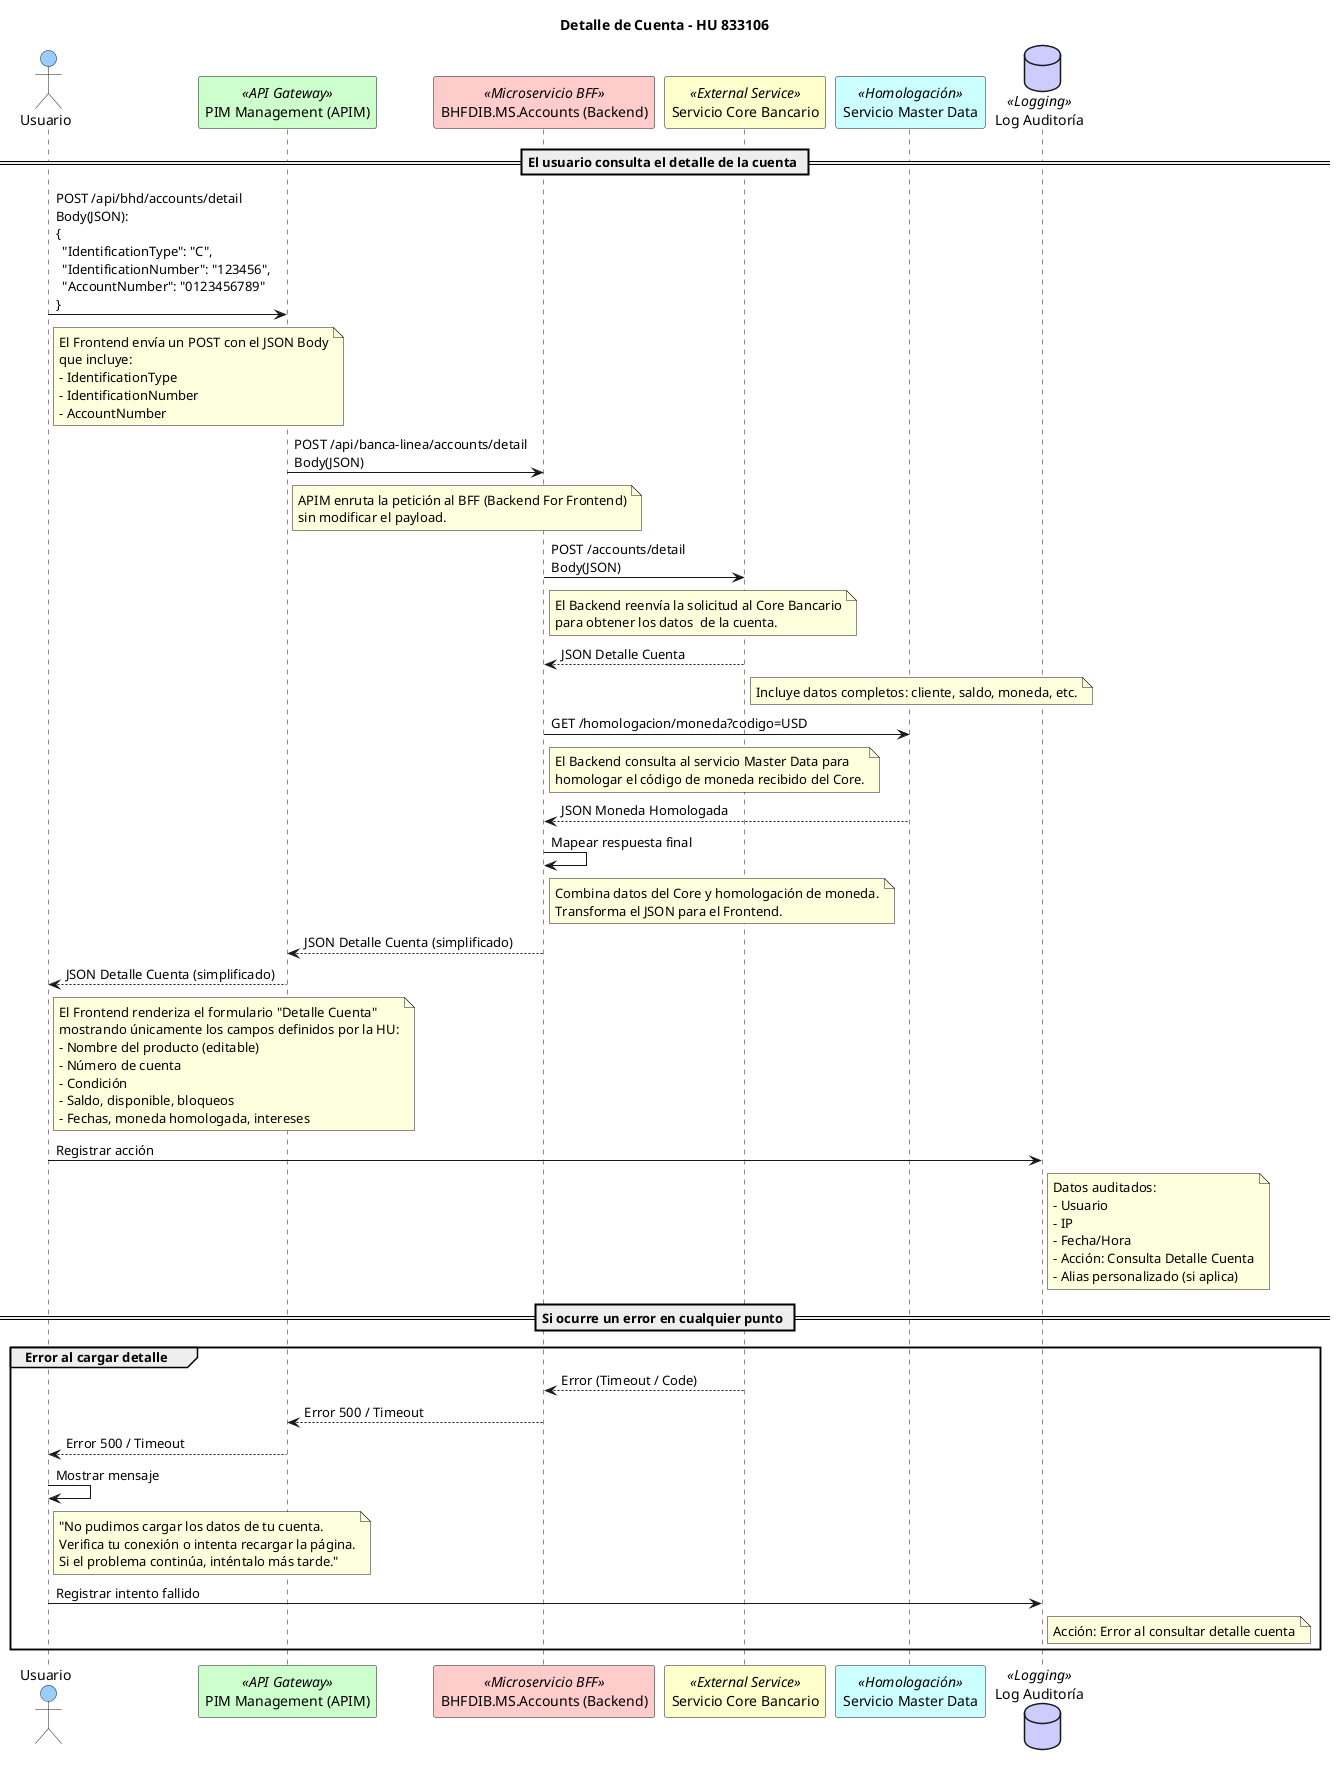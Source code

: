 @startuml
title Detalle de Cuenta - HU 833106

' == Actores y Sistemas ==
actor Usuario as FrontEnd  #99ccff
participant "PIM Management (APIM)" as APIM <<API Gateway>> #ccffcc
participant "BHFDIB.MS.Accounts (Backend)" as Backend <<Microservicio BFF>> #ffcccc
participant "Servicio Core Bancario" as Core <<External Service>> #ffffcc
participant "Servicio Master Data" as MasterData <<Homologación>> #ccffff
database "Log Auditoría" as AuditLog <<Logging>> #ccccff

' == Flujo principal (Success Path) ==
== El usuario consulta el detalle de la cuenta ==

FrontEnd -> APIM : POST /api/bhd/accounts/detail\nBody(JSON):\n{\n  "IdentificationType": "C",\n  "IdentificationNumber": "123456",\n  "AccountNumber": "0123456789"\n}
note right of FrontEnd
El Frontend envía un POST con el JSON Body
que incluye:
- IdentificationType
- IdentificationNumber
- AccountNumber
end note

APIM -> Backend : POST /api/banca-linea/accounts/detail\nBody(JSON)
note right of APIM
APIM enruta la petición al BFF (Backend For Frontend)
sin modificar el payload.
end note

Backend -> Core : POST /accounts/detail\nBody(JSON)
note right of Backend
El Backend reenvía la solicitud al Core Bancario
para obtener los datos  de la cuenta.
end note

Core --> Backend : JSON Detalle Cuenta
note right of Core
Incluye datos completos: cliente, saldo, moneda, etc.
end note

Backend -> MasterData : GET /homologacion/moneda?codigo=USD
note right of Backend
El Backend consulta al servicio Master Data para
homologar el código de moneda recibido del Core.
end note

MasterData --> Backend : JSON Moneda Homologada
Backend -> Backend : Mapear respuesta final
note right of Backend
Combina datos del Core y homologación de moneda.
Transforma el JSON para el Frontend.
end note

Backend --> APIM : JSON Detalle Cuenta (simplificado)
APIM --> FrontEnd : JSON Detalle Cuenta (simplificado)

note right of FrontEnd
El Frontend renderiza el formulario "Detalle Cuenta"
mostrando únicamente los campos definidos por la HU:
- Nombre del producto (editable)
- Número de cuenta
- Condición
- Saldo, disponible, bloqueos
- Fechas, moneda homologada, intereses
end note

FrontEnd -> AuditLog : Registrar acción
note right of AuditLog
Datos auditados:
- Usuario
- IP
- Fecha/Hora
- Acción: Consulta Detalle Cuenta
- Alias personalizado (si aplica)
end note

' == Flujo alterno (Error al consultar detalle) ==
== Si ocurre un error en cualquier punto ==

group Error al cargar detalle
    Core --> Backend : Error (Timeout / Code)
    Backend --> APIM : Error 500 / Timeout
    APIM --> FrontEnd : Error 500 / Timeout
    FrontEnd -> FrontEnd : Mostrar mensaje
    note right of FrontEnd
    "No pudimos cargar los datos de tu cuenta.
    Verifica tu conexión o intenta recargar la página.
    Si el problema continúa, inténtalo más tarde."
    end note

    FrontEnd -> AuditLog : Registrar intento fallido
    note right of AuditLog
    Acción: Error al consultar detalle cuenta
    end note
end

@enduml
